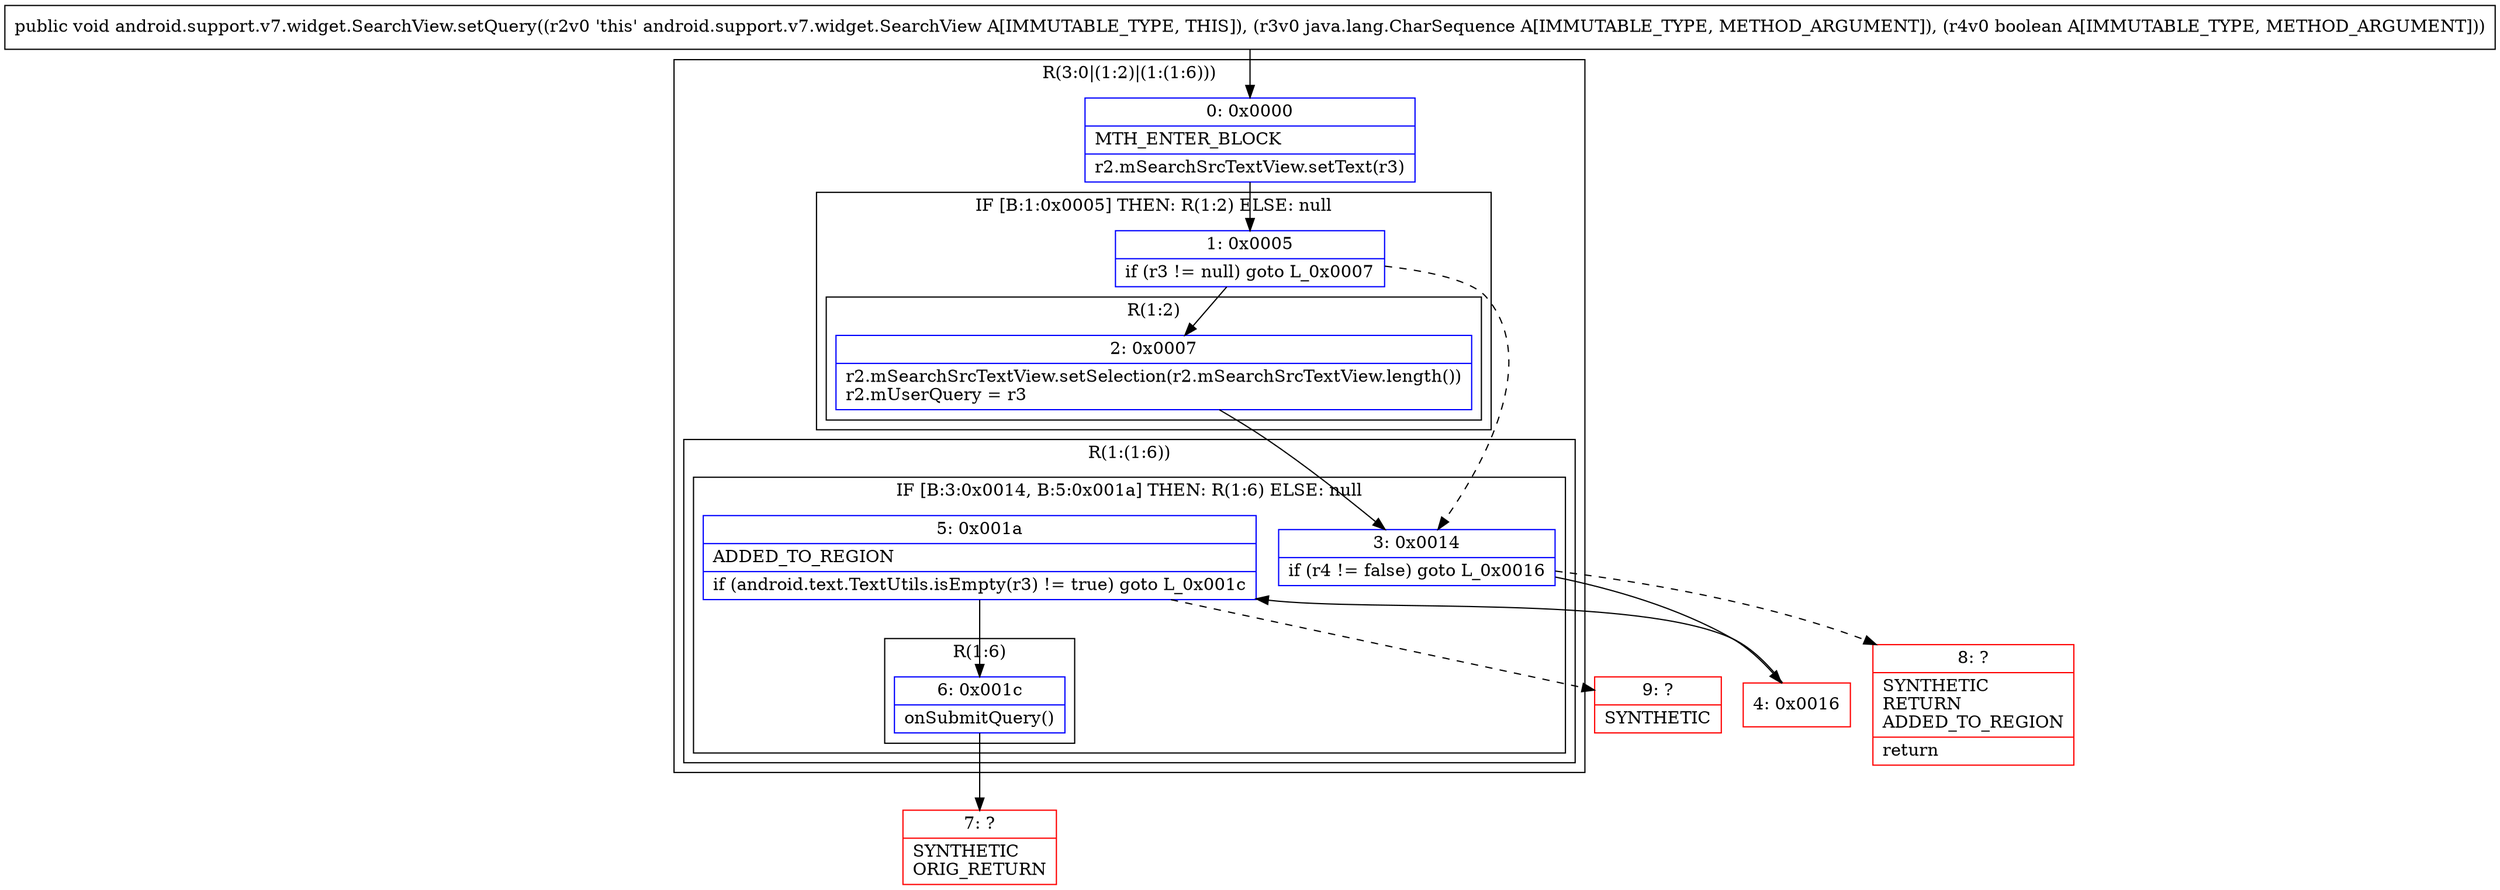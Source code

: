 digraph "CFG forandroid.support.v7.widget.SearchView.setQuery(Ljava\/lang\/CharSequence;Z)V" {
subgraph cluster_Region_69730088 {
label = "R(3:0|(1:2)|(1:(1:6)))";
node [shape=record,color=blue];
Node_0 [shape=record,label="{0\:\ 0x0000|MTH_ENTER_BLOCK\l|r2.mSearchSrcTextView.setText(r3)\l}"];
subgraph cluster_IfRegion_1437293126 {
label = "IF [B:1:0x0005] THEN: R(1:2) ELSE: null";
node [shape=record,color=blue];
Node_1 [shape=record,label="{1\:\ 0x0005|if (r3 != null) goto L_0x0007\l}"];
subgraph cluster_Region_2080244537 {
label = "R(1:2)";
node [shape=record,color=blue];
Node_2 [shape=record,label="{2\:\ 0x0007|r2.mSearchSrcTextView.setSelection(r2.mSearchSrcTextView.length())\lr2.mUserQuery = r3\l}"];
}
}
subgraph cluster_Region_2094700902 {
label = "R(1:(1:6))";
node [shape=record,color=blue];
subgraph cluster_IfRegion_1195370346 {
label = "IF [B:3:0x0014, B:5:0x001a] THEN: R(1:6) ELSE: null";
node [shape=record,color=blue];
Node_3 [shape=record,label="{3\:\ 0x0014|if (r4 != false) goto L_0x0016\l}"];
Node_5 [shape=record,label="{5\:\ 0x001a|ADDED_TO_REGION\l|if (android.text.TextUtils.isEmpty(r3) != true) goto L_0x001c\l}"];
subgraph cluster_Region_1221192865 {
label = "R(1:6)";
node [shape=record,color=blue];
Node_6 [shape=record,label="{6\:\ 0x001c|onSubmitQuery()\l}"];
}
}
}
}
Node_4 [shape=record,color=red,label="{4\:\ 0x0016}"];
Node_7 [shape=record,color=red,label="{7\:\ ?|SYNTHETIC\lORIG_RETURN\l}"];
Node_8 [shape=record,color=red,label="{8\:\ ?|SYNTHETIC\lRETURN\lADDED_TO_REGION\l|return\l}"];
Node_9 [shape=record,color=red,label="{9\:\ ?|SYNTHETIC\l}"];
MethodNode[shape=record,label="{public void android.support.v7.widget.SearchView.setQuery((r2v0 'this' android.support.v7.widget.SearchView A[IMMUTABLE_TYPE, THIS]), (r3v0 java.lang.CharSequence A[IMMUTABLE_TYPE, METHOD_ARGUMENT]), (r4v0 boolean A[IMMUTABLE_TYPE, METHOD_ARGUMENT])) }"];
MethodNode -> Node_0;
Node_0 -> Node_1;
Node_1 -> Node_2;
Node_1 -> Node_3[style=dashed];
Node_2 -> Node_3;
Node_3 -> Node_4;
Node_3 -> Node_8[style=dashed];
Node_5 -> Node_6;
Node_5 -> Node_9[style=dashed];
Node_6 -> Node_7;
Node_4 -> Node_5;
}

